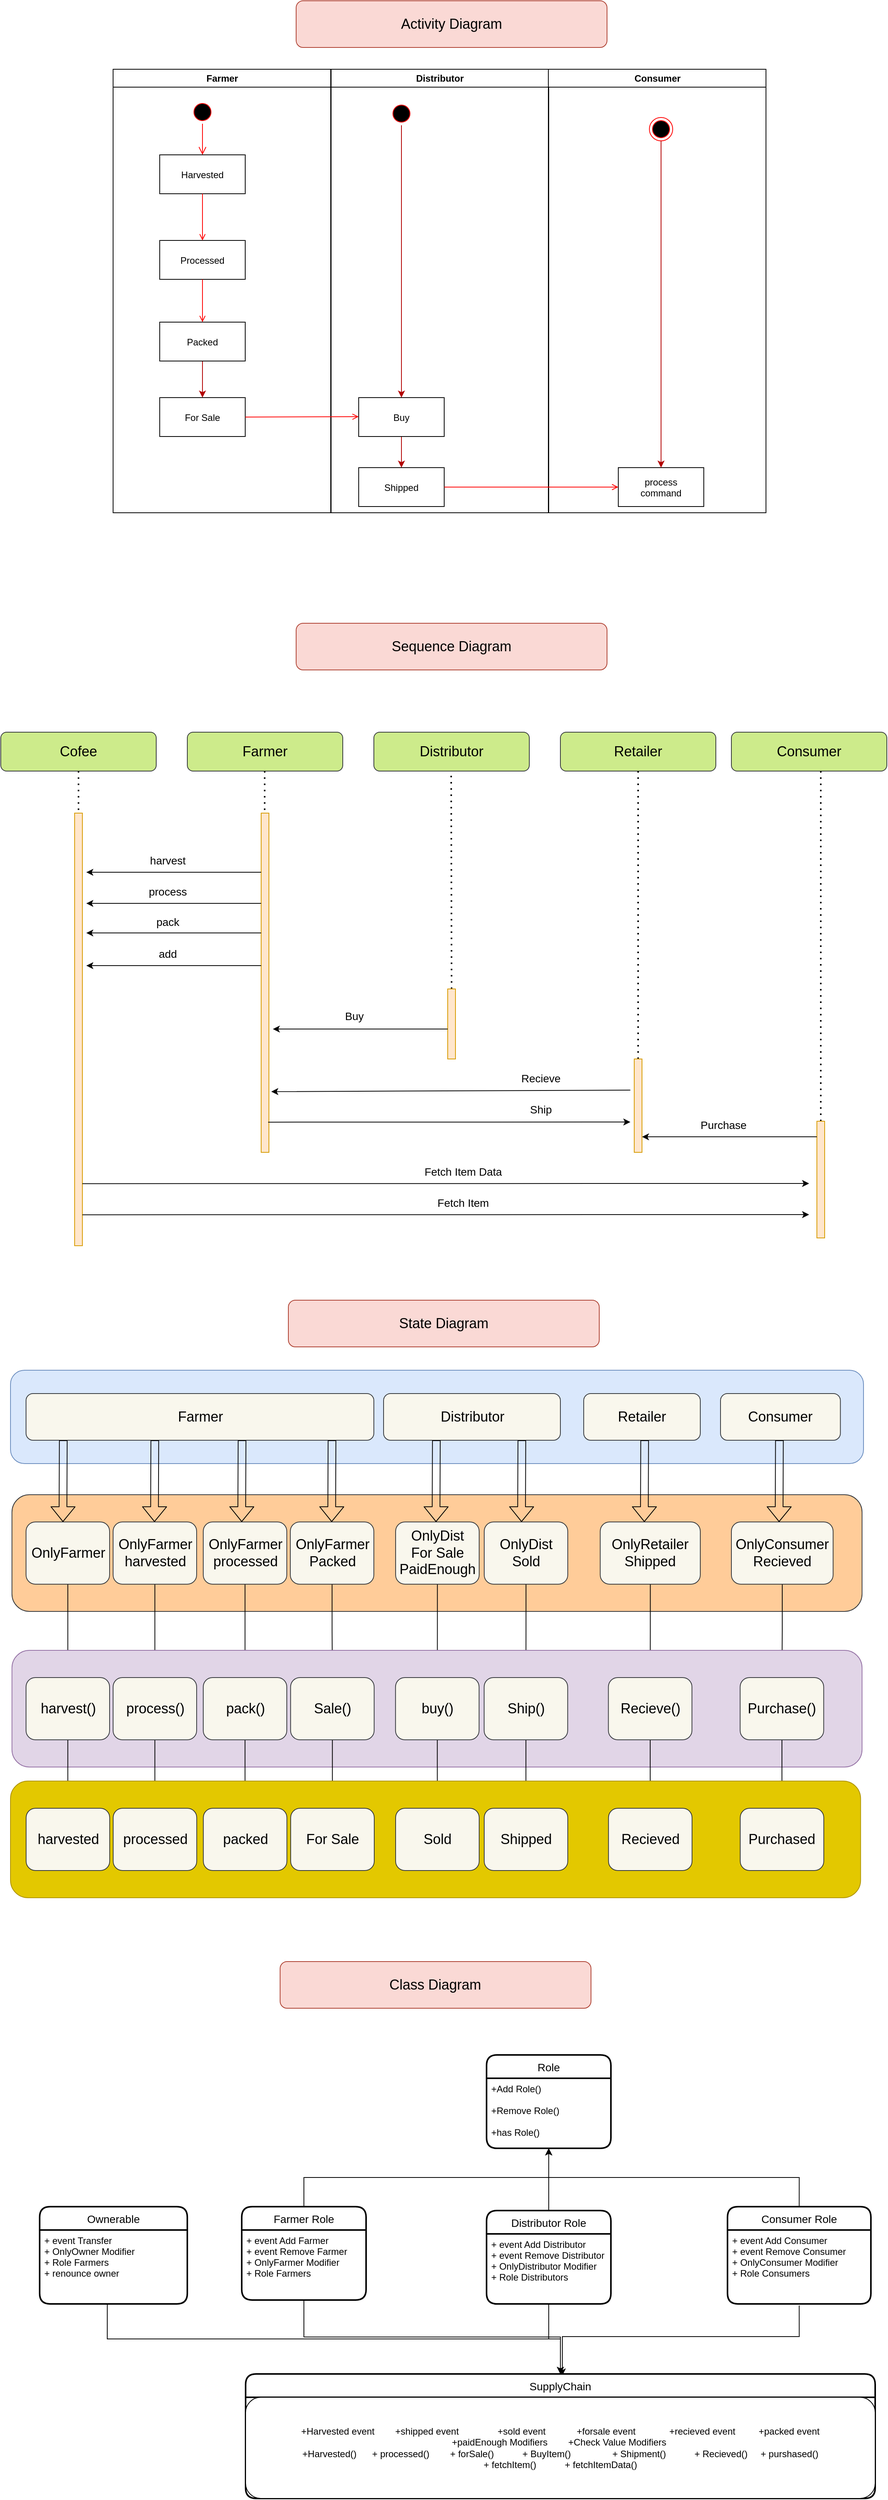 <mxfile version="13.3.7" type="device"><diagram name="Page-1" id="e7e014a7-5840-1c2e-5031-d8a46d1fe8dd"><mxGraphModel dx="1350" dy="806" grid="1" gridSize="10" guides="1" tooltips="1" connect="1" arrows="1" fold="1" page="1" pageScale="1" pageWidth="1169" pageHeight="826" background="#ffffff" math="0" shadow="0"><root><mxCell id="0"/><mxCell id="1" parent="0"/><mxCell id="2" value="Farmer" style="swimlane;whiteSpace=wrap;startSize=23;" parent="1" vertex="1"><mxGeometry x="164.5" y="128" width="280" height="570" as="geometry"/></mxCell><mxCell id="5" value="" style="ellipse;shape=startState;fillColor=#000000;strokeColor=#ff0000;" parent="2" vertex="1"><mxGeometry x="100" y="40" width="30" height="30" as="geometry"/></mxCell><mxCell id="6" value="" style="edgeStyle=elbowEdgeStyle;elbow=horizontal;verticalAlign=bottom;endArrow=open;endSize=8;strokeColor=#FF0000;endFill=1;rounded=0" parent="2" source="5" target="7" edge="1"><mxGeometry x="100" y="40" as="geometry"><mxPoint x="115" y="110" as="targetPoint"/></mxGeometry></mxCell><mxCell id="7" value="Harvested" style="" parent="2" vertex="1"><mxGeometry x="60" y="110" width="110" height="50" as="geometry"/></mxCell><mxCell id="8" value="Processed" style="" parent="2" vertex="1"><mxGeometry x="60" y="220" width="110" height="50" as="geometry"/></mxCell><mxCell id="9" value="" style="endArrow=open;strokeColor=#FF0000;endFill=1;rounded=0" parent="2" source="7" target="8" edge="1"><mxGeometry relative="1" as="geometry"/></mxCell><mxCell id="arpuMDWk7ttQHWP_SBKw-42" value="" style="edgeStyle=orthogonalEdgeStyle;rounded=0;orthogonalLoop=1;jettySize=auto;html=1;fillColor=#e51400;strokeColor=#B20000;" parent="2" source="10" target="arpuMDWk7ttQHWP_SBKw-41" edge="1"><mxGeometry relative="1" as="geometry"/></mxCell><mxCell id="10" value="Packed" style="" parent="2" vertex="1"><mxGeometry x="60" y="325" width="110" height="50" as="geometry"/></mxCell><mxCell id="11" value="" style="endArrow=open;strokeColor=#FF0000;endFill=1;rounded=0" parent="2" source="8" target="10" edge="1"><mxGeometry relative="1" as="geometry"/></mxCell><mxCell id="arpuMDWk7ttQHWP_SBKw-41" value="For Sale" style="" parent="2" vertex="1"><mxGeometry x="60" y="422" width="110" height="50" as="geometry"/></mxCell><mxCell id="3" value="Distributor" style="swimlane;whiteSpace=wrap" parent="1" vertex="1"><mxGeometry x="445" y="128" width="280" height="570" as="geometry"/></mxCell><mxCell id="arpuMDWk7ttQHWP_SBKw-48" value="" style="edgeStyle=orthogonalEdgeStyle;rounded=0;orthogonalLoop=1;jettySize=auto;html=1;exitX=0.5;exitY=1;exitDx=0;exitDy=0;fillColor=#e51400;strokeColor=#B20000;" parent="3" source="13" target="arpuMDWk7ttQHWP_SBKw-44" edge="1"><mxGeometry relative="1" as="geometry"><mxPoint x="110" y="152" as="targetPoint"/></mxGeometry></mxCell><mxCell id="13" value="" style="ellipse;shape=startState;fillColor=#000000;strokeColor=#ff0000;" parent="3" vertex="1"><mxGeometry x="75.5" y="42" width="30" height="30" as="geometry"/></mxCell><mxCell id="arpuMDWk7ttQHWP_SBKw-46" value="" style="edgeStyle=orthogonalEdgeStyle;rounded=0;orthogonalLoop=1;jettySize=auto;html=1;fillColor=#e51400;strokeColor=#B20000;" parent="3" source="arpuMDWk7ttQHWP_SBKw-44" target="arpuMDWk7ttQHWP_SBKw-45" edge="1"><mxGeometry relative="1" as="geometry"/></mxCell><mxCell id="arpuMDWk7ttQHWP_SBKw-44" value="Buy" style="" parent="3" vertex="1"><mxGeometry x="35.5" y="422" width="110" height="50" as="geometry"/></mxCell><mxCell id="arpuMDWk7ttQHWP_SBKw-43" value="" style="endArrow=open;strokeColor=#FF0000;endFill=1;rounded=0;exitX=1;exitY=0.5;exitDx=0;exitDy=0;" parent="3" source="arpuMDWk7ttQHWP_SBKw-41" edge="1"><mxGeometry relative="1" as="geometry"><mxPoint x="-94.5" y="446.5" as="sourcePoint"/><mxPoint x="35.5" y="446.5" as="targetPoint"/></mxGeometry></mxCell><mxCell id="arpuMDWk7ttQHWP_SBKw-45" value="Shipped" style="" parent="3" vertex="1"><mxGeometry x="35.5" y="512" width="110" height="50" as="geometry"/></mxCell><mxCell id="4" value="Consumer" style="swimlane;whiteSpace=wrap" parent="1" vertex="1"><mxGeometry x="724.5" y="128" width="280" height="570" as="geometry"/></mxCell><mxCell id="33" value="process&#10;command" style="" parent="4" vertex="1"><mxGeometry x="90" y="512" width="110" height="50" as="geometry"/></mxCell><mxCell id="arpuMDWk7ttQHWP_SBKw-52" value="" style="edgeStyle=orthogonalEdgeStyle;rounded=0;orthogonalLoop=1;jettySize=auto;html=1;fillColor=#e51400;strokeColor=#B20000;" parent="4" source="38" target="33" edge="1"><mxGeometry relative="1" as="geometry"><mxPoint x="145" y="452" as="targetPoint"/></mxGeometry></mxCell><mxCell id="38" value="" style="ellipse;shape=endState;fillColor=#000000;strokeColor=#ff0000" parent="4" vertex="1"><mxGeometry x="130" y="62" width="30" height="30" as="geometry"/></mxCell><mxCell id="37" value="" style="edgeStyle=none;strokeColor=#FF0000;endArrow=open;endFill=1;rounded=0;exitX=1;exitY=0.5;exitDx=0;exitDy=0;" parent="1" source="arpuMDWk7ttQHWP_SBKw-45" target="33" edge="1"><mxGeometry width="100" height="100" relative="1" as="geometry"><mxPoint x="694.5" y="557.5" as="sourcePoint"/><mxPoint x="814.5" y="557.5" as="targetPoint"/></mxGeometry></mxCell><mxCell id="arpuMDWk7ttQHWP_SBKw-54" value="&lt;font style=&quot;font-size: 18px&quot;&gt;Activity Diagram&lt;/font&gt;" style="rounded=1;whiteSpace=wrap;html=1;fillColor=#fad9d5;strokeColor=#ae4132;" parent="1" vertex="1"><mxGeometry x="400" y="40" width="400" height="60" as="geometry"/></mxCell><mxCell id="arpuMDWk7ttQHWP_SBKw-55" value="&lt;font style=&quot;font-size: 18px&quot;&gt;Sequence Diagram&lt;/font&gt;" style="rounded=1;whiteSpace=wrap;html=1;fillColor=#fad9d5;strokeColor=#ae4132;" parent="1" vertex="1"><mxGeometry x="400" y="840" width="400" height="60" as="geometry"/></mxCell><mxCell id="arpuMDWk7ttQHWP_SBKw-56" value="&lt;font style=&quot;font-size: 18px&quot;&gt;Cofee&lt;/font&gt;" style="rounded=1;whiteSpace=wrap;html=1;fillColor=#cdeb8b;strokeColor=#36393d;" parent="1" vertex="1"><mxGeometry x="20" y="980" width="200" height="50" as="geometry"/></mxCell><mxCell id="arpuMDWk7ttQHWP_SBKw-57" value="&lt;font style=&quot;font-size: 18px&quot;&gt;Farmer&lt;/font&gt;" style="rounded=1;whiteSpace=wrap;html=1;fillColor=#cdeb8b;strokeColor=#36393d;" parent="1" vertex="1"><mxGeometry x="260" y="980" width="200" height="50" as="geometry"/></mxCell><mxCell id="arpuMDWk7ttQHWP_SBKw-58" value="&lt;font style=&quot;font-size: 18px&quot;&gt;Distributor&lt;/font&gt;" style="rounded=1;whiteSpace=wrap;html=1;fillColor=#cdeb8b;strokeColor=#36393d;" parent="1" vertex="1"><mxGeometry x="500" y="980" width="200" height="50" as="geometry"/></mxCell><mxCell id="arpuMDWk7ttQHWP_SBKw-59" value="&lt;font style=&quot;font-size: 18px&quot;&gt;Retailer&lt;/font&gt;" style="rounded=1;whiteSpace=wrap;html=1;fillColor=#cdeb8b;strokeColor=#36393d;" parent="1" vertex="1"><mxGeometry x="740" y="980" width="200" height="50" as="geometry"/></mxCell><mxCell id="llDGz_CUj9qz6088Mcb5-38" value="" style="endArrow=none;dashed=1;html=1;dashPattern=1 3;strokeWidth=2;entryX=0.5;entryY=1;entryDx=0;entryDy=0;" edge="1" parent="1" target="arpuMDWk7ttQHWP_SBKw-56"><mxGeometry width="50" height="50" relative="1" as="geometry"><mxPoint x="120" y="1080" as="sourcePoint"/><mxPoint x="320" y="1260" as="targetPoint"/></mxGeometry></mxCell><mxCell id="llDGz_CUj9qz6088Mcb5-39" value="" style="endArrow=none;dashed=1;html=1;dashPattern=1 3;strokeWidth=2;entryX=0.5;entryY=1;entryDx=0;entryDy=0;" edge="1" parent="1"><mxGeometry width="50" height="50" relative="1" as="geometry"><mxPoint x="359.5" y="1080" as="sourcePoint"/><mxPoint x="359.5" y="1030" as="targetPoint"/></mxGeometry></mxCell><mxCell id="llDGz_CUj9qz6088Mcb5-40" value="" style="rounded=0;whiteSpace=wrap;html=1;fillColor=#ffe6cc;strokeColor=#d79b00;" vertex="1" parent="1"><mxGeometry x="115" y="1084" width="10" height="556" as="geometry"/></mxCell><mxCell id="llDGz_CUj9qz6088Mcb5-41" value="" style="rounded=0;whiteSpace=wrap;html=1;fillColor=#ffe6cc;strokeColor=#d79b00;" vertex="1" parent="1"><mxGeometry x="355" y="1084" width="10" height="436" as="geometry"/></mxCell><mxCell id="llDGz_CUj9qz6088Mcb5-43" value="" style="endArrow=classic;html=1;entryX=1;entryY=0.135;entryDx=0;entryDy=0;entryPerimeter=0;" edge="1" parent="1"><mxGeometry width="50" height="50" relative="1" as="geometry"><mxPoint x="355" y="1280" as="sourcePoint"/><mxPoint x="130" y="1280.06" as="targetPoint"/></mxGeometry></mxCell><mxCell id="llDGz_CUj9qz6088Mcb5-44" value="" style="endArrow=classic;html=1;entryX=1;entryY=0.135;entryDx=0;entryDy=0;entryPerimeter=0;" edge="1" parent="1"><mxGeometry width="50" height="50" relative="1" as="geometry"><mxPoint x="355" y="1200" as="sourcePoint"/><mxPoint x="130" y="1200.06" as="targetPoint"/></mxGeometry></mxCell><mxCell id="llDGz_CUj9qz6088Mcb5-45" value="" style="endArrow=classic;html=1;entryX=1;entryY=0.135;entryDx=0;entryDy=0;entryPerimeter=0;" edge="1" parent="1"><mxGeometry width="50" height="50" relative="1" as="geometry"><mxPoint x="355" y="1238" as="sourcePoint"/><mxPoint x="130" y="1238.06" as="targetPoint"/></mxGeometry></mxCell><mxCell id="llDGz_CUj9qz6088Mcb5-46" value="" style="endArrow=classic;html=1;entryX=1;entryY=0.135;entryDx=0;entryDy=0;entryPerimeter=0;" edge="1" parent="1"><mxGeometry width="50" height="50" relative="1" as="geometry"><mxPoint x="355" y="1160" as="sourcePoint"/><mxPoint x="130" y="1160.06" as="targetPoint"/></mxGeometry></mxCell><mxCell id="llDGz_CUj9qz6088Mcb5-47" value="&lt;font style=&quot;font-size: 14px&quot;&gt;harvest&lt;/font&gt;" style="text;html=1;strokeColor=none;fillColor=none;align=center;verticalAlign=middle;whiteSpace=wrap;rounded=0;" vertex="1" parent="1"><mxGeometry x="180" y="1130" width="110" height="30" as="geometry"/></mxCell><mxCell id="llDGz_CUj9qz6088Mcb5-48" value="&lt;font style=&quot;font-size: 14px&quot;&gt;process&lt;/font&gt;" style="text;html=1;strokeColor=none;fillColor=none;align=center;verticalAlign=middle;whiteSpace=wrap;rounded=0;" vertex="1" parent="1"><mxGeometry x="180" y="1170" width="110" height="30" as="geometry"/></mxCell><mxCell id="llDGz_CUj9qz6088Mcb5-49" value="&lt;font style=&quot;font-size: 14px&quot;&gt;pack&lt;/font&gt;" style="text;html=1;strokeColor=none;fillColor=none;align=center;verticalAlign=middle;whiteSpace=wrap;rounded=0;" vertex="1" parent="1"><mxGeometry x="180" y="1209" width="110" height="30" as="geometry"/></mxCell><mxCell id="llDGz_CUj9qz6088Mcb5-50" value="&lt;font style=&quot;font-size: 14px&quot;&gt;add&lt;/font&gt;" style="text;html=1;strokeColor=none;fillColor=none;align=center;verticalAlign=middle;whiteSpace=wrap;rounded=0;" vertex="1" parent="1"><mxGeometry x="180" y="1250" width="110" height="30" as="geometry"/></mxCell><mxCell id="llDGz_CUj9qz6088Mcb5-51" value="" style="endArrow=none;dashed=1;html=1;dashPattern=1 3;strokeWidth=2;entryX=0.5;entryY=1;entryDx=0;entryDy=0;" edge="1" parent="1"><mxGeometry width="50" height="50" relative="1" as="geometry"><mxPoint x="600" y="1310" as="sourcePoint"/><mxPoint x="599.5" y="1034" as="targetPoint"/></mxGeometry></mxCell><mxCell id="llDGz_CUj9qz6088Mcb5-52" value="" style="rounded=0;whiteSpace=wrap;html=1;fillColor=#ffe6cc;strokeColor=#d79b00;" vertex="1" parent="1"><mxGeometry x="595" y="1310" width="10" height="90" as="geometry"/></mxCell><mxCell id="llDGz_CUj9qz6088Mcb5-53" value="" style="endArrow=classic;html=1;entryX=1;entryY=0.135;entryDx=0;entryDy=0;entryPerimeter=0;" edge="1" parent="1"><mxGeometry width="50" height="50" relative="1" as="geometry"><mxPoint x="595" y="1361.5" as="sourcePoint"/><mxPoint x="370" y="1361.56" as="targetPoint"/></mxGeometry></mxCell><mxCell id="llDGz_CUj9qz6088Mcb5-56" value="&lt;font style=&quot;font-size: 14px&quot;&gt;Buy&lt;/font&gt;" style="text;html=1;strokeColor=none;fillColor=none;align=center;verticalAlign=middle;whiteSpace=wrap;rounded=0;" vertex="1" parent="1"><mxGeometry x="420" y="1330" width="110" height="30" as="geometry"/></mxCell><mxCell id="llDGz_CUj9qz6088Mcb5-57" value="&lt;font style=&quot;font-size: 18px&quot;&gt;Consumer&lt;/font&gt;" style="rounded=1;whiteSpace=wrap;html=1;fillColor=#cdeb8b;strokeColor=#36393d;" vertex="1" parent="1"><mxGeometry x="960" y="980" width="200" height="50" as="geometry"/></mxCell><mxCell id="llDGz_CUj9qz6088Mcb5-58" value="" style="endArrow=none;dashed=1;html=1;dashPattern=1 3;strokeWidth=2;exitX=0.5;exitY=0;exitDx=0;exitDy=0;" edge="1" parent="1" source="llDGz_CUj9qz6088Mcb5-59"><mxGeometry width="50" height="50" relative="1" as="geometry"><mxPoint x="840" y="1296" as="sourcePoint"/><mxPoint x="840" y="1030" as="targetPoint"/></mxGeometry></mxCell><mxCell id="llDGz_CUj9qz6088Mcb5-59" value="" style="rounded=0;whiteSpace=wrap;html=1;fillColor=#ffe6cc;strokeColor=#d79b00;" vertex="1" parent="1"><mxGeometry x="835" y="1400" width="10" height="120" as="geometry"/></mxCell><mxCell id="llDGz_CUj9qz6088Mcb5-61" value="" style="endArrow=classic;html=1;entryX=1.3;entryY=0.821;entryDx=0;entryDy=0;entryPerimeter=0;" edge="1" parent="1" target="llDGz_CUj9qz6088Mcb5-41"><mxGeometry width="50" height="50" relative="1" as="geometry"><mxPoint x="830" y="1440" as="sourcePoint"/><mxPoint x="605" y="1440.06" as="targetPoint"/></mxGeometry></mxCell><mxCell id="llDGz_CUj9qz6088Mcb5-62" value="" style="endArrow=classic;html=1;exitX=0.9;exitY=0.911;exitDx=0;exitDy=0;exitPerimeter=0;" edge="1" parent="1" source="llDGz_CUj9qz6088Mcb5-41"><mxGeometry width="50" height="50" relative="1" as="geometry"><mxPoint x="840" y="1450" as="sourcePoint"/><mxPoint x="830" y="1481" as="targetPoint"/></mxGeometry></mxCell><mxCell id="llDGz_CUj9qz6088Mcb5-63" value="&lt;font style=&quot;font-size: 14px&quot;&gt;Recieve&lt;/font&gt;" style="text;html=1;strokeColor=none;fillColor=none;align=center;verticalAlign=middle;whiteSpace=wrap;rounded=0;" vertex="1" parent="1"><mxGeometry x="660" y="1410" width="110" height="30" as="geometry"/></mxCell><mxCell id="llDGz_CUj9qz6088Mcb5-64" value="&lt;font style=&quot;font-size: 14px&quot;&gt;Ship&lt;/font&gt;" style="text;html=1;strokeColor=none;fillColor=none;align=center;verticalAlign=middle;whiteSpace=wrap;rounded=0;" vertex="1" parent="1"><mxGeometry x="660" y="1450" width="110" height="30" as="geometry"/></mxCell><mxCell id="llDGz_CUj9qz6088Mcb5-65" value="" style="endArrow=none;dashed=1;html=1;dashPattern=1 3;strokeWidth=2;exitX=0.5;exitY=0;exitDx=0;exitDy=0;" edge="1" parent="1" source="llDGz_CUj9qz6088Mcb5-66"><mxGeometry width="50" height="50" relative="1" as="geometry"><mxPoint x="1075" y="1296" as="sourcePoint"/><mxPoint x="1075" y="1030" as="targetPoint"/></mxGeometry></mxCell><mxCell id="llDGz_CUj9qz6088Mcb5-66" value="" style="rounded=0;whiteSpace=wrap;html=1;fillColor=#ffe6cc;strokeColor=#d79b00;" vertex="1" parent="1"><mxGeometry x="1070" y="1480" width="10" height="150" as="geometry"/></mxCell><mxCell id="llDGz_CUj9qz6088Mcb5-67" value="" style="endArrow=classic;html=1;entryX=1;entryY=0.135;entryDx=0;entryDy=0;entryPerimeter=0;" edge="1" parent="1"><mxGeometry width="50" height="50" relative="1" as="geometry"><mxPoint x="1070" y="1500" as="sourcePoint"/><mxPoint x="845" y="1500.06" as="targetPoint"/></mxGeometry></mxCell><mxCell id="llDGz_CUj9qz6088Mcb5-68" value="&lt;font style=&quot;font-size: 14px&quot;&gt;Purchase&lt;/font&gt;" style="text;html=1;strokeColor=none;fillColor=none;align=center;verticalAlign=middle;whiteSpace=wrap;rounded=0;" vertex="1" parent="1"><mxGeometry x="894.5" y="1470" width="110" height="30" as="geometry"/></mxCell><mxCell id="llDGz_CUj9qz6088Mcb5-69" value="" style="endArrow=classic;html=1;exitX=0.9;exitY=0.911;exitDx=0;exitDy=0;exitPerimeter=0;" edge="1" parent="1"><mxGeometry width="50" height="50" relative="1" as="geometry"><mxPoint x="125" y="1560.196" as="sourcePoint"/><mxPoint x="1060" y="1560" as="targetPoint"/></mxGeometry></mxCell><mxCell id="llDGz_CUj9qz6088Mcb5-70" value="" style="endArrow=classic;html=1;exitX=0.9;exitY=0.911;exitDx=0;exitDy=0;exitPerimeter=0;" edge="1" parent="1"><mxGeometry width="50" height="50" relative="1" as="geometry"><mxPoint x="125" y="1600.196" as="sourcePoint"/><mxPoint x="1060" y="1600" as="targetPoint"/></mxGeometry></mxCell><mxCell id="llDGz_CUj9qz6088Mcb5-71" value="&lt;font style=&quot;font-size: 14px&quot;&gt;Fetch Item Data&lt;/font&gt;" style="text;html=1;strokeColor=none;fillColor=none;align=center;verticalAlign=middle;whiteSpace=wrap;rounded=0;" vertex="1" parent="1"><mxGeometry x="560" y="1530" width="110" height="30" as="geometry"/></mxCell><mxCell id="llDGz_CUj9qz6088Mcb5-72" value="&lt;font style=&quot;font-size: 14px&quot;&gt;Fetch Item&lt;/font&gt;" style="text;html=1;strokeColor=none;fillColor=none;align=center;verticalAlign=middle;whiteSpace=wrap;rounded=0;" vertex="1" parent="1"><mxGeometry x="560" y="1570" width="110" height="30" as="geometry"/></mxCell><mxCell id="llDGz_CUj9qz6088Mcb5-109" value="&lt;font style=&quot;font-size: 18px&quot;&gt;State Diagram&lt;/font&gt;" style="rounded=1;whiteSpace=wrap;html=1;fillColor=#fad9d5;strokeColor=#ae4132;" vertex="1" parent="1"><mxGeometry x="390" y="1710" width="400" height="60" as="geometry"/></mxCell><mxCell id="llDGz_CUj9qz6088Mcb5-145" value="" style="rounded=1;whiteSpace=wrap;html=1;fillColor=#dae8fc;strokeColor=#6c8ebf;" vertex="1" parent="1"><mxGeometry x="32.5" y="1800" width="1097.5" height="120" as="geometry"/></mxCell><mxCell id="llDGz_CUj9qz6088Mcb5-147" value="&lt;font style=&quot;font-size: 18px&quot;&gt;Farmer&lt;/font&gt;" style="rounded=1;whiteSpace=wrap;html=1;fillColor=#f9f7ed;strokeColor=#36393d;" vertex="1" parent="1"><mxGeometry x="52.5" y="1830" width="447.5" height="60" as="geometry"/></mxCell><mxCell id="llDGz_CUj9qz6088Mcb5-148" value="&lt;font style=&quot;font-size: 18px&quot;&gt;Distributor&lt;/font&gt;" style="rounded=1;whiteSpace=wrap;html=1;fillColor=#f9f7ed;strokeColor=#36393d;" vertex="1" parent="1"><mxGeometry x="512.5" y="1830" width="227.5" height="60" as="geometry"/></mxCell><mxCell id="llDGz_CUj9qz6088Mcb5-149" value="&lt;font style=&quot;font-size: 18px&quot;&gt;Retailer&lt;/font&gt;" style="rounded=1;whiteSpace=wrap;html=1;fillColor=#f9f7ed;strokeColor=#36393d;" vertex="1" parent="1"><mxGeometry x="770" y="1830" width="150" height="60" as="geometry"/></mxCell><mxCell id="llDGz_CUj9qz6088Mcb5-151" value="&lt;font style=&quot;font-size: 18px&quot;&gt;Consumer&lt;/font&gt;" style="rounded=1;whiteSpace=wrap;html=1;fillColor=#f9f7ed;strokeColor=#36393d;" vertex="1" parent="1"><mxGeometry x="946" y="1830" width="154.25" height="60" as="geometry"/></mxCell><mxCell id="llDGz_CUj9qz6088Mcb5-154" value="" style="rounded=1;whiteSpace=wrap;html=1;fillColor=#ffcc99;strokeColor=#36393d;" vertex="1" parent="1"><mxGeometry x="34.38" y="1960" width="1093.75" height="150" as="geometry"/></mxCell><mxCell id="llDGz_CUj9qz6088Mcb5-182" value="" style="edgeStyle=orthogonalEdgeStyle;rounded=0;orthogonalLoop=1;jettySize=auto;html=1;" edge="1" parent="1" source="llDGz_CUj9qz6088Mcb5-155" target="llDGz_CUj9qz6088Mcb5-173"><mxGeometry relative="1" as="geometry"><mxPoint x="106" y="2150" as="targetPoint"/></mxGeometry></mxCell><mxCell id="llDGz_CUj9qz6088Mcb5-155" value="&lt;font style=&quot;font-size: 18px&quot;&gt;OnlyFarmer&lt;/font&gt;" style="rounded=1;whiteSpace=wrap;html=1;fillColor=#f9f7ed;strokeColor=#36393d;" vertex="1" parent="1"><mxGeometry x="52.5" y="1995" width="107.5" height="80" as="geometry"/></mxCell><mxCell id="llDGz_CUj9qz6088Mcb5-183" style="edgeStyle=orthogonalEdgeStyle;rounded=0;orthogonalLoop=1;jettySize=auto;html=1;" edge="1" parent="1" source="llDGz_CUj9qz6088Mcb5-156" target="llDGz_CUj9qz6088Mcb5-174"><mxGeometry relative="1" as="geometry"/></mxCell><mxCell id="llDGz_CUj9qz6088Mcb5-156" value="&lt;font style=&quot;font-size: 18px&quot;&gt;OnlyFarmer&lt;br&gt;harvested&lt;br&gt;&lt;/font&gt;" style="rounded=1;whiteSpace=wrap;html=1;fillColor=#f9f7ed;strokeColor=#36393d;" vertex="1" parent="1"><mxGeometry x="164.5" y="1995" width="107.5" height="80" as="geometry"/></mxCell><mxCell id="llDGz_CUj9qz6088Mcb5-184" style="edgeStyle=orthogonalEdgeStyle;rounded=0;orthogonalLoop=1;jettySize=auto;html=1;" edge="1" parent="1" source="llDGz_CUj9qz6088Mcb5-157" target="llDGz_CUj9qz6088Mcb5-175"><mxGeometry relative="1" as="geometry"/></mxCell><mxCell id="llDGz_CUj9qz6088Mcb5-157" value="&lt;font style=&quot;font-size: 18px&quot;&gt;OnlyFarmer&lt;br&gt;processed&lt;br&gt;&lt;/font&gt;" style="rounded=1;whiteSpace=wrap;html=1;fillColor=#f9f7ed;strokeColor=#36393d;" vertex="1" parent="1"><mxGeometry x="280.5" y="1995" width="107.5" height="80" as="geometry"/></mxCell><mxCell id="llDGz_CUj9qz6088Mcb5-185" style="edgeStyle=orthogonalEdgeStyle;rounded=0;orthogonalLoop=1;jettySize=auto;html=1;entryX=0.5;entryY=0;entryDx=0;entryDy=0;" edge="1" parent="1" source="llDGz_CUj9qz6088Mcb5-158" target="llDGz_CUj9qz6088Mcb5-176"><mxGeometry relative="1" as="geometry"/></mxCell><mxCell id="llDGz_CUj9qz6088Mcb5-158" value="&lt;font style=&quot;font-size: 18px&quot;&gt;OnlyFarmer&lt;br&gt;Packed&lt;br&gt;&lt;/font&gt;" style="rounded=1;whiteSpace=wrap;html=1;fillColor=#f9f7ed;strokeColor=#36393d;" vertex="1" parent="1"><mxGeometry x="392.5" y="1995" width="107.5" height="80" as="geometry"/></mxCell><mxCell id="llDGz_CUj9qz6088Mcb5-160" value="" style="shape=flexArrow;endArrow=classic;html=1;exitX=0.061;exitY=1;exitDx=0;exitDy=0;exitPerimeter=0;entryX=0.25;entryY=0;entryDx=0;entryDy=0;" edge="1" parent="1"><mxGeometry width="50" height="50" relative="1" as="geometry"><mxPoint x="218.177" y="1890" as="sourcePoint"/><mxPoint x="217.755" y="1995" as="targetPoint"/></mxGeometry></mxCell><mxCell id="llDGz_CUj9qz6088Mcb5-161" value="" style="shape=flexArrow;endArrow=classic;html=1;exitX=0.061;exitY=1;exitDx=0;exitDy=0;exitPerimeter=0;entryX=0.25;entryY=0;entryDx=0;entryDy=0;" edge="1" parent="1"><mxGeometry width="50" height="50" relative="1" as="geometry"><mxPoint x="100.417" y="1890" as="sourcePoint"/><mxPoint x="99.995" y="1995" as="targetPoint"/></mxGeometry></mxCell><mxCell id="llDGz_CUj9qz6088Mcb5-162" value="" style="shape=flexArrow;endArrow=classic;html=1;exitX=0.061;exitY=1;exitDx=0;exitDy=0;exitPerimeter=0;entryX=0.25;entryY=0;entryDx=0;entryDy=0;" edge="1" parent="1"><mxGeometry width="50" height="50" relative="1" as="geometry"><mxPoint x="330.417" y="1890" as="sourcePoint"/><mxPoint x="329.995" y="1995" as="targetPoint"/></mxGeometry></mxCell><mxCell id="llDGz_CUj9qz6088Mcb5-163" value="" style="shape=flexArrow;endArrow=classic;html=1;exitX=0.061;exitY=1;exitDx=0;exitDy=0;exitPerimeter=0;entryX=0.25;entryY=0;entryDx=0;entryDy=0;" edge="1" parent="1"><mxGeometry width="50" height="50" relative="1" as="geometry"><mxPoint x="446.167" y="1890" as="sourcePoint"/><mxPoint x="445.745" y="1995" as="targetPoint"/></mxGeometry></mxCell><mxCell id="llDGz_CUj9qz6088Mcb5-188" style="edgeStyle=orthogonalEdgeStyle;rounded=0;orthogonalLoop=1;jettySize=auto;html=1;" edge="1" parent="1" source="llDGz_CUj9qz6088Mcb5-164" target="llDGz_CUj9qz6088Mcb5-177"><mxGeometry relative="1" as="geometry"/></mxCell><mxCell id="llDGz_CUj9qz6088Mcb5-164" value="&lt;font style=&quot;font-size: 18px&quot;&gt;OnlyDist&lt;br&gt;For Sale&lt;br&gt;PaidEnough&lt;br&gt;&lt;/font&gt;" style="rounded=1;whiteSpace=wrap;html=1;fillColor=#f9f7ed;strokeColor=#36393d;" vertex="1" parent="1"><mxGeometry x="528" y="1995" width="107.5" height="80" as="geometry"/></mxCell><mxCell id="llDGz_CUj9qz6088Mcb5-189" style="edgeStyle=orthogonalEdgeStyle;rounded=0;orthogonalLoop=1;jettySize=auto;html=1;" edge="1" parent="1" source="llDGz_CUj9qz6088Mcb5-165" target="llDGz_CUj9qz6088Mcb5-178"><mxGeometry relative="1" as="geometry"/></mxCell><mxCell id="llDGz_CUj9qz6088Mcb5-165" value="&lt;font style=&quot;font-size: 18px&quot;&gt;OnlyDist&lt;br&gt;Sold&lt;br&gt;&lt;/font&gt;" style="rounded=1;whiteSpace=wrap;html=1;fillColor=#f9f7ed;strokeColor=#36393d;" vertex="1" parent="1"><mxGeometry x="642" y="1995" width="107.5" height="80" as="geometry"/></mxCell><mxCell id="llDGz_CUj9qz6088Mcb5-166" value="" style="shape=flexArrow;endArrow=classic;html=1;exitX=0.061;exitY=1;exitDx=0;exitDy=0;exitPerimeter=0;entryX=0.25;entryY=0;entryDx=0;entryDy=0;" edge="1" parent="1"><mxGeometry width="50" height="50" relative="1" as="geometry"><mxPoint x="580.417" y="1890" as="sourcePoint"/><mxPoint x="579.995" y="1995" as="targetPoint"/></mxGeometry></mxCell><mxCell id="llDGz_CUj9qz6088Mcb5-167" value="" style="shape=flexArrow;endArrow=classic;html=1;exitX=0.061;exitY=1;exitDx=0;exitDy=0;exitPerimeter=0;entryX=0.25;entryY=0;entryDx=0;entryDy=0;" edge="1" parent="1"><mxGeometry width="50" height="50" relative="1" as="geometry"><mxPoint x="690.417" y="1890" as="sourcePoint"/><mxPoint x="689.995" y="1995" as="targetPoint"/></mxGeometry></mxCell><mxCell id="llDGz_CUj9qz6088Mcb5-190" style="edgeStyle=orthogonalEdgeStyle;rounded=0;orthogonalLoop=1;jettySize=auto;html=1;" edge="1" parent="1" source="llDGz_CUj9qz6088Mcb5-168" target="llDGz_CUj9qz6088Mcb5-179"><mxGeometry relative="1" as="geometry"/></mxCell><mxCell id="llDGz_CUj9qz6088Mcb5-168" value="&lt;font style=&quot;font-size: 18px&quot;&gt;OnlyRetailer&lt;br&gt;Shipped&lt;br&gt;&lt;/font&gt;" style="rounded=1;whiteSpace=wrap;html=1;fillColor=#f9f7ed;strokeColor=#36393d;" vertex="1" parent="1"><mxGeometry x="791.25" y="1995" width="128.75" height="80" as="geometry"/></mxCell><mxCell id="llDGz_CUj9qz6088Mcb5-169" value="" style="shape=flexArrow;endArrow=classic;html=1;exitX=0.061;exitY=1;exitDx=0;exitDy=0;exitPerimeter=0;entryX=0.25;entryY=0;entryDx=0;entryDy=0;" edge="1" parent="1"><mxGeometry width="50" height="50" relative="1" as="geometry"><mxPoint x="848.417" y="1890" as="sourcePoint"/><mxPoint x="847.995" y="1995" as="targetPoint"/></mxGeometry></mxCell><mxCell id="llDGz_CUj9qz6088Mcb5-191" style="edgeStyle=orthogonalEdgeStyle;rounded=0;orthogonalLoop=1;jettySize=auto;html=1;" edge="1" parent="1" source="llDGz_CUj9qz6088Mcb5-170" target="llDGz_CUj9qz6088Mcb5-180"><mxGeometry relative="1" as="geometry"/></mxCell><mxCell id="llDGz_CUj9qz6088Mcb5-170" value="&lt;font style=&quot;font-size: 18px&quot;&gt;OnlyConsumer&lt;br&gt;Recieved&lt;br&gt;&lt;/font&gt;" style="rounded=1;whiteSpace=wrap;html=1;fillColor=#f9f7ed;strokeColor=#36393d;" vertex="1" parent="1"><mxGeometry x="960" y="1995" width="130.88" height="80" as="geometry"/></mxCell><mxCell id="llDGz_CUj9qz6088Mcb5-171" value="" style="shape=flexArrow;endArrow=classic;html=1;exitX=0.061;exitY=1;exitDx=0;exitDy=0;exitPerimeter=0;entryX=0.25;entryY=0;entryDx=0;entryDy=0;" edge="1" parent="1"><mxGeometry width="50" height="50" relative="1" as="geometry"><mxPoint x="1021.797" y="1890" as="sourcePoint"/><mxPoint x="1021.375" y="1995" as="targetPoint"/></mxGeometry></mxCell><mxCell id="llDGz_CUj9qz6088Mcb5-172" value="" style="rounded=1;whiteSpace=wrap;html=1;fillColor=#e1d5e7;strokeColor=#9673a6;" vertex="1" parent="1"><mxGeometry x="34.38" y="2160" width="1093.75" height="150" as="geometry"/></mxCell><mxCell id="llDGz_CUj9qz6088Mcb5-208" style="edgeStyle=orthogonalEdgeStyle;rounded=0;orthogonalLoop=1;jettySize=auto;html=1;entryX=0.5;entryY=0;entryDx=0;entryDy=0;" edge="1" parent="1" source="llDGz_CUj9qz6088Mcb5-173" target="llDGz_CUj9qz6088Mcb5-193"><mxGeometry relative="1" as="geometry"/></mxCell><mxCell id="llDGz_CUj9qz6088Mcb5-173" value="&lt;font style=&quot;font-size: 18px&quot;&gt;harvest()&lt;/font&gt;" style="rounded=1;whiteSpace=wrap;html=1;fillColor=#f9f7ed;strokeColor=#36393d;" vertex="1" parent="1"><mxGeometry x="52.5" y="2195" width="107.5" height="80" as="geometry"/></mxCell><mxCell id="llDGz_CUj9qz6088Mcb5-207" style="edgeStyle=orthogonalEdgeStyle;rounded=0;orthogonalLoop=1;jettySize=auto;html=1;" edge="1" parent="1" source="llDGz_CUj9qz6088Mcb5-174" target="llDGz_CUj9qz6088Mcb5-194"><mxGeometry relative="1" as="geometry"/></mxCell><mxCell id="llDGz_CUj9qz6088Mcb5-174" value="&lt;font style=&quot;font-size: 18px&quot;&gt;process()&lt;/font&gt;" style="rounded=1;whiteSpace=wrap;html=1;fillColor=#f9f7ed;strokeColor=#36393d;" vertex="1" parent="1"><mxGeometry x="164.5" y="2195" width="107.5" height="80" as="geometry"/></mxCell><mxCell id="llDGz_CUj9qz6088Mcb5-206" style="edgeStyle=orthogonalEdgeStyle;rounded=0;orthogonalLoop=1;jettySize=auto;html=1;entryX=0.5;entryY=0;entryDx=0;entryDy=0;" edge="1" parent="1" source="llDGz_CUj9qz6088Mcb5-175" target="llDGz_CUj9qz6088Mcb5-195"><mxGeometry relative="1" as="geometry"/></mxCell><mxCell id="llDGz_CUj9qz6088Mcb5-175" value="&lt;font style=&quot;font-size: 18px&quot;&gt;pack()&lt;/font&gt;" style="rounded=1;whiteSpace=wrap;html=1;fillColor=#f9f7ed;strokeColor=#36393d;" vertex="1" parent="1"><mxGeometry x="280.5" y="2195" width="107.5" height="80" as="geometry"/></mxCell><mxCell id="llDGz_CUj9qz6088Mcb5-205" style="edgeStyle=orthogonalEdgeStyle;rounded=0;orthogonalLoop=1;jettySize=auto;html=1;entryX=0.5;entryY=0;entryDx=0;entryDy=0;" edge="1" parent="1" source="llDGz_CUj9qz6088Mcb5-176" target="llDGz_CUj9qz6088Mcb5-196"><mxGeometry relative="1" as="geometry"/></mxCell><mxCell id="llDGz_CUj9qz6088Mcb5-176" value="&lt;font style=&quot;font-size: 18px&quot;&gt;Sale()&lt;/font&gt;" style="rounded=1;whiteSpace=wrap;html=1;fillColor=#f9f7ed;strokeColor=#36393d;" vertex="1" parent="1"><mxGeometry x="392.88" y="2195" width="107.5" height="80" as="geometry"/></mxCell><mxCell id="llDGz_CUj9qz6088Mcb5-204" style="edgeStyle=orthogonalEdgeStyle;rounded=0;orthogonalLoop=1;jettySize=auto;html=1;" edge="1" parent="1" source="llDGz_CUj9qz6088Mcb5-177" target="llDGz_CUj9qz6088Mcb5-197"><mxGeometry relative="1" as="geometry"/></mxCell><mxCell id="llDGz_CUj9qz6088Mcb5-177" value="&lt;font style=&quot;font-size: 18px&quot;&gt;buy()&lt;/font&gt;" style="rounded=1;whiteSpace=wrap;html=1;fillColor=#f9f7ed;strokeColor=#36393d;" vertex="1" parent="1"><mxGeometry x="527.88" y="2195" width="107.5" height="80" as="geometry"/></mxCell><mxCell id="llDGz_CUj9qz6088Mcb5-203" style="edgeStyle=orthogonalEdgeStyle;rounded=0;orthogonalLoop=1;jettySize=auto;html=1;" edge="1" parent="1" source="llDGz_CUj9qz6088Mcb5-178" target="llDGz_CUj9qz6088Mcb5-198"><mxGeometry relative="1" as="geometry"/></mxCell><mxCell id="llDGz_CUj9qz6088Mcb5-178" value="&lt;font style=&quot;font-size: 18px&quot;&gt;Ship()&lt;/font&gt;" style="rounded=1;whiteSpace=wrap;html=1;fillColor=#f9f7ed;strokeColor=#36393d;" vertex="1" parent="1"><mxGeometry x="641.88" y="2195" width="107.5" height="80" as="geometry"/></mxCell><mxCell id="llDGz_CUj9qz6088Mcb5-202" style="edgeStyle=orthogonalEdgeStyle;rounded=0;orthogonalLoop=1;jettySize=auto;html=1;" edge="1" parent="1" source="llDGz_CUj9qz6088Mcb5-179" target="llDGz_CUj9qz6088Mcb5-199"><mxGeometry relative="1" as="geometry"/></mxCell><mxCell id="llDGz_CUj9qz6088Mcb5-179" value="&lt;font style=&quot;font-size: 18px&quot;&gt;Recieve()&lt;/font&gt;" style="rounded=1;whiteSpace=wrap;html=1;fillColor=#f9f7ed;strokeColor=#36393d;" vertex="1" parent="1"><mxGeometry x="801.76" y="2195" width="107.5" height="80" as="geometry"/></mxCell><mxCell id="llDGz_CUj9qz6088Mcb5-201" style="edgeStyle=orthogonalEdgeStyle;rounded=0;orthogonalLoop=1;jettySize=auto;html=1;" edge="1" parent="1" source="llDGz_CUj9qz6088Mcb5-180" target="llDGz_CUj9qz6088Mcb5-200"><mxGeometry relative="1" as="geometry"/></mxCell><mxCell id="llDGz_CUj9qz6088Mcb5-180" value="&lt;font style=&quot;font-size: 18px&quot;&gt;Purchase()&lt;/font&gt;" style="rounded=1;whiteSpace=wrap;html=1;fillColor=#f9f7ed;strokeColor=#36393d;" vertex="1" parent="1"><mxGeometry x="971.26" y="2195" width="107.5" height="80" as="geometry"/></mxCell><mxCell id="llDGz_CUj9qz6088Mcb5-192" value="" style="rounded=1;whiteSpace=wrap;html=1;fillColor=#e3c800;strokeColor=#B09500;fontColor=#ffffff;" vertex="1" parent="1"><mxGeometry x="32.5" y="2328" width="1093.75" height="150" as="geometry"/></mxCell><mxCell id="llDGz_CUj9qz6088Mcb5-193" value="&lt;font style=&quot;font-size: 18px&quot;&gt;harvested&lt;/font&gt;" style="rounded=1;whiteSpace=wrap;html=1;fillColor=#f9f7ed;strokeColor=#36393d;" vertex="1" parent="1"><mxGeometry x="52.62" y="2363" width="107.5" height="80" as="geometry"/></mxCell><mxCell id="llDGz_CUj9qz6088Mcb5-194" value="&lt;font style=&quot;font-size: 18px&quot;&gt;processed&lt;/font&gt;" style="rounded=1;whiteSpace=wrap;html=1;fillColor=#f9f7ed;strokeColor=#36393d;" vertex="1" parent="1"><mxGeometry x="164.62" y="2363" width="107.5" height="80" as="geometry"/></mxCell><mxCell id="llDGz_CUj9qz6088Mcb5-195" value="&lt;font style=&quot;font-size: 18px&quot;&gt;packed&lt;/font&gt;" style="rounded=1;whiteSpace=wrap;html=1;fillColor=#f9f7ed;strokeColor=#36393d;" vertex="1" parent="1"><mxGeometry x="280.62" y="2363" width="107.5" height="80" as="geometry"/></mxCell><mxCell id="llDGz_CUj9qz6088Mcb5-196" value="&lt;span style=&quot;font-size: 18px&quot;&gt;For Sale&lt;/span&gt;" style="rounded=1;whiteSpace=wrap;html=1;fillColor=#f9f7ed;strokeColor=#36393d;" vertex="1" parent="1"><mxGeometry x="393" y="2363" width="107.5" height="80" as="geometry"/></mxCell><mxCell id="llDGz_CUj9qz6088Mcb5-197" value="&lt;span style=&quot;font-size: 18px&quot;&gt;Sold&lt;/span&gt;" style="rounded=1;whiteSpace=wrap;html=1;fillColor=#f9f7ed;strokeColor=#36393d;" vertex="1" parent="1"><mxGeometry x="528" y="2363" width="107.5" height="80" as="geometry"/></mxCell><mxCell id="llDGz_CUj9qz6088Mcb5-198" value="&lt;font style=&quot;font-size: 18px&quot;&gt;Shipped&lt;/font&gt;" style="rounded=1;whiteSpace=wrap;html=1;fillColor=#f9f7ed;strokeColor=#36393d;" vertex="1" parent="1"><mxGeometry x="642" y="2363" width="107.5" height="80" as="geometry"/></mxCell><mxCell id="llDGz_CUj9qz6088Mcb5-199" value="&lt;font style=&quot;font-size: 18px&quot;&gt;Recieved&lt;/font&gt;" style="rounded=1;whiteSpace=wrap;html=1;fillColor=#f9f7ed;strokeColor=#36393d;" vertex="1" parent="1"><mxGeometry x="801.88" y="2363" width="107.5" height="80" as="geometry"/></mxCell><mxCell id="llDGz_CUj9qz6088Mcb5-200" value="&lt;font style=&quot;font-size: 18px&quot;&gt;Purchased&lt;/font&gt;" style="rounded=1;whiteSpace=wrap;html=1;fillColor=#f9f7ed;strokeColor=#36393d;" vertex="1" parent="1"><mxGeometry x="971.38" y="2363" width="107.5" height="80" as="geometry"/></mxCell><mxCell id="llDGz_CUj9qz6088Mcb5-209" value="&lt;font style=&quot;font-size: 18px&quot;&gt;Class Diagram&lt;/font&gt;" style="rounded=1;whiteSpace=wrap;html=1;fillColor=#fad9d5;strokeColor=#ae4132;" vertex="1" parent="1"><mxGeometry x="379.38" y="2560" width="400" height="60" as="geometry"/></mxCell><mxCell id="llDGz_CUj9qz6088Mcb5-219" style="edgeStyle=orthogonalEdgeStyle;rounded=0;orthogonalLoop=1;jettySize=auto;html=1;exitX=0.5;exitY=0;exitDx=0;exitDy=0;entryX=0.5;entryY=1;entryDx=0;entryDy=0;" edge="1" parent="1" source="llDGz_CUj9qz6088Mcb5-212" target="llDGz_CUj9qz6088Mcb5-211"><mxGeometry relative="1" as="geometry"><mxPoint x="725" y="2810" as="targetPoint"/></mxGeometry></mxCell><mxCell id="llDGz_CUj9qz6088Mcb5-220" style="edgeStyle=orthogonalEdgeStyle;rounded=0;orthogonalLoop=1;jettySize=auto;html=1;exitX=0.5;exitY=0;exitDx=0;exitDy=0;entryX=0.5;entryY=1;entryDx=0;entryDy=0;" edge="1" parent="1" source="llDGz_CUj9qz6088Mcb5-216" target="llDGz_CUj9qz6088Mcb5-211"><mxGeometry relative="1" as="geometry"><mxPoint x="725" y="2810" as="targetPoint"/></mxGeometry></mxCell><mxCell id="llDGz_CUj9qz6088Mcb5-221" style="edgeStyle=orthogonalEdgeStyle;rounded=0;orthogonalLoop=1;jettySize=auto;html=1;exitX=0.5;exitY=0;exitDx=0;exitDy=0;entryX=0.5;entryY=1;entryDx=0;entryDy=0;" edge="1" parent="1" source="llDGz_CUj9qz6088Mcb5-214" target="llDGz_CUj9qz6088Mcb5-211"><mxGeometry relative="1" as="geometry"/></mxCell><mxCell id="llDGz_CUj9qz6088Mcb5-227" style="edgeStyle=orthogonalEdgeStyle;rounded=0;orthogonalLoop=1;jettySize=auto;html=1;entryX=0.5;entryY=0;entryDx=0;entryDy=0;exitX=0.5;exitY=1;exitDx=0;exitDy=0;" edge="1" parent="1"><mxGeometry relative="1" as="geometry"><mxPoint x="1047.25" y="3002" as="sourcePoint"/><mxPoint x="742.5" y="3092" as="targetPoint"/><Array as="points"><mxPoint x="1047" y="3042"/><mxPoint x="743" y="3042"/></Array></mxGeometry></mxCell><mxCell id="llDGz_CUj9qz6088Mcb5-229" style="edgeStyle=orthogonalEdgeStyle;rounded=0;orthogonalLoop=1;jettySize=auto;html=1;entryX=0.5;entryY=0;entryDx=0;entryDy=0;exitX=0.5;exitY=1;exitDx=0;exitDy=0;" edge="1" parent="1" source="llDGz_CUj9qz6088Mcb5-217" target="llDGz_CUj9qz6088Mcb5-224"><mxGeometry relative="1" as="geometry"/></mxCell><mxCell id="llDGz_CUj9qz6088Mcb5-230" style="edgeStyle=orthogonalEdgeStyle;rounded=0;orthogonalLoop=1;jettySize=auto;html=1;entryX=0.5;entryY=0;entryDx=0;entryDy=0;" edge="1" parent="1" source="llDGz_CUj9qz6088Mcb5-213" target="llDGz_CUj9qz6088Mcb5-224"><mxGeometry relative="1" as="geometry"/></mxCell><mxCell id="llDGz_CUj9qz6088Mcb5-210" value="Role" style="swimlane;childLayout=stackLayout;horizontal=1;startSize=30;horizontalStack=0;rounded=1;fontSize=14;fontStyle=0;strokeWidth=2;resizeParent=0;resizeLast=1;shadow=0;dashed=0;align=center;" vertex="1" parent="1"><mxGeometry x="645" y="2680" width="160" height="120" as="geometry"/></mxCell><mxCell id="llDGz_CUj9qz6088Mcb5-211" value="+Add Role()&#10;&#10;+Remove Role()&#10;&#10;+has Role()" style="align=left;strokeColor=none;fillColor=none;spacingLeft=4;fontSize=12;verticalAlign=top;resizable=0;rotatable=0;part=1;" vertex="1" parent="llDGz_CUj9qz6088Mcb5-210"><mxGeometry y="30" width="160" height="90" as="geometry"/></mxCell><mxCell id="llDGz_CUj9qz6088Mcb5-216" value="Farmer Role" style="swimlane;childLayout=stackLayout;horizontal=1;startSize=30;horizontalStack=0;rounded=1;fontSize=14;fontStyle=0;strokeWidth=2;resizeParent=0;resizeLast=1;shadow=0;dashed=0;align=center;" vertex="1" parent="1"><mxGeometry x="330" y="2875" width="160" height="120" as="geometry"/></mxCell><mxCell id="llDGz_CUj9qz6088Mcb5-217" value="+ event Add Farmer&#10;+ event Remove Farmer&#10;+ OnlyFarmer Modifier&#10;+ Role Farmers" style="align=left;strokeColor=none;fillColor=none;spacingLeft=4;fontSize=12;verticalAlign=top;resizable=0;rotatable=0;part=1;" vertex="1" parent="llDGz_CUj9qz6088Mcb5-216"><mxGeometry y="30" width="160" height="90" as="geometry"/></mxCell><mxCell id="llDGz_CUj9qz6088Mcb5-214" value="Consumer Role" style="swimlane;childLayout=stackLayout;horizontal=1;startSize=30;horizontalStack=0;rounded=1;fontSize=14;fontStyle=0;strokeWidth=2;resizeParent=0;resizeLast=1;shadow=0;dashed=0;align=center;" vertex="1" parent="1"><mxGeometry x="955" y="2875" width="184.5" height="125" as="geometry"/></mxCell><mxCell id="llDGz_CUj9qz6088Mcb5-215" value="+ event Add Consumer&#10;+ event Remove Consumer&#10;+ OnlyConsumer Modifier&#10;+ Role Consumers" style="align=left;strokeColor=none;fillColor=none;spacingLeft=4;fontSize=12;verticalAlign=top;resizable=0;rotatable=0;part=1;" vertex="1" parent="llDGz_CUj9qz6088Mcb5-214"><mxGeometry y="30" width="184.5" height="95" as="geometry"/></mxCell><mxCell id="llDGz_CUj9qz6088Mcb5-212" value="Distributor Role" style="swimlane;childLayout=stackLayout;horizontal=1;startSize=30;horizontalStack=0;rounded=1;fontSize=14;fontStyle=0;strokeWidth=2;resizeParent=0;resizeLast=1;shadow=0;dashed=0;align=center;" vertex="1" parent="1"><mxGeometry x="645" y="2880" width="160" height="120" as="geometry"/></mxCell><mxCell id="llDGz_CUj9qz6088Mcb5-213" value="+ event Add Distributor&#10;+ event Remove Distributor&#10;+ OnlyDistributor Modifier&#10;+ Role Distributors" style="align=left;strokeColor=none;fillColor=none;spacingLeft=4;fontSize=12;verticalAlign=top;resizable=0;rotatable=0;part=1;" vertex="1" parent="llDGz_CUj9qz6088Mcb5-212"><mxGeometry y="30" width="160" height="90" as="geometry"/></mxCell><mxCell id="llDGz_CUj9qz6088Mcb5-224" value="SupplyChain" style="swimlane;childLayout=stackLayout;horizontal=1;startSize=30;horizontalStack=0;rounded=1;fontSize=14;fontStyle=0;strokeWidth=2;resizeParent=0;resizeLast=1;shadow=0;dashed=0;align=center;" vertex="1" parent="1"><mxGeometry x="335" y="3090" width="810" height="160" as="geometry"/></mxCell><mxCell id="llDGz_CUj9qz6088Mcb5-233" value="+Harvested event&amp;nbsp; &amp;nbsp; &amp;nbsp; &amp;nbsp; +shipped event&amp;nbsp; &amp;nbsp; &amp;nbsp; &amp;nbsp; &amp;nbsp; &amp;nbsp; &amp;nbsp; &amp;nbsp;+sold event&amp;nbsp; &amp;nbsp; &amp;nbsp; &amp;nbsp; &amp;nbsp; &amp;nbsp; +forsale event&amp;nbsp; &amp;nbsp; &amp;nbsp; &amp;nbsp; &amp;nbsp; &amp;nbsp; &amp;nbsp;+recieved event&amp;nbsp; &amp;nbsp; &amp;nbsp; &amp;nbsp; &amp;nbsp;+packed event&lt;br&gt;+paidEnough Modifiers&amp;nbsp; &amp;nbsp; &amp;nbsp; &amp;nbsp; +Check Value Modifiers&amp;nbsp;&lt;br&gt;+Harvested()&amp;nbsp; &amp;nbsp; &amp;nbsp; + processed()&amp;nbsp; &amp;nbsp; &amp;nbsp; &amp;nbsp; + forSale()&amp;nbsp; &amp;nbsp; &amp;nbsp; &amp;nbsp; &amp;nbsp; &amp;nbsp;+ BuyItem()&amp;nbsp; &amp;nbsp; &amp;nbsp; &amp;nbsp; &amp;nbsp; &amp;nbsp; &amp;nbsp; &amp;nbsp; + Shipment()&amp;nbsp; &amp;nbsp; &amp;nbsp; &amp;nbsp; &amp;nbsp; &amp;nbsp;+ Recieved()&amp;nbsp; &amp;nbsp; &amp;nbsp;+ purshased()&lt;br&gt;+ fetchItem()&amp;nbsp; &amp;nbsp; &amp;nbsp; &amp;nbsp; &amp;nbsp; &amp;nbsp;+ fetchItemData()" style="rounded=1;whiteSpace=wrap;html=1;" vertex="1" parent="llDGz_CUj9qz6088Mcb5-224"><mxGeometry y="30" width="810" height="130" as="geometry"/></mxCell><mxCell id="llDGz_CUj9qz6088Mcb5-235" value="Ownerable" style="swimlane;childLayout=stackLayout;horizontal=1;startSize=30;horizontalStack=0;rounded=1;fontSize=14;fontStyle=0;strokeWidth=2;resizeParent=0;resizeLast=1;shadow=0;dashed=0;align=center;" vertex="1" parent="1"><mxGeometry x="70" y="2875" width="190" height="125" as="geometry"/></mxCell><mxCell id="llDGz_CUj9qz6088Mcb5-236" value="+ event Transfer&#10;+ OnlyOwner Modifier&#10;+ Role Farmers&#10;+ renounce owner" style="align=left;strokeColor=none;fillColor=none;spacingLeft=4;fontSize=12;verticalAlign=top;resizable=0;rotatable=0;part=1;" vertex="1" parent="llDGz_CUj9qz6088Mcb5-235"><mxGeometry y="30" width="190" height="95" as="geometry"/></mxCell><mxCell id="llDGz_CUj9qz6088Mcb5-237" style="edgeStyle=orthogonalEdgeStyle;rounded=0;orthogonalLoop=1;jettySize=auto;html=1;entryX=0.5;entryY=0;entryDx=0;entryDy=0;exitX=0.458;exitY=1.011;exitDx=0;exitDy=0;exitPerimeter=0;" edge="1" parent="1" source="llDGz_CUj9qz6088Mcb5-236" target="llDGz_CUj9qz6088Mcb5-224"><mxGeometry relative="1" as="geometry"/></mxCell></root></mxGraphModel></diagram></mxfile>